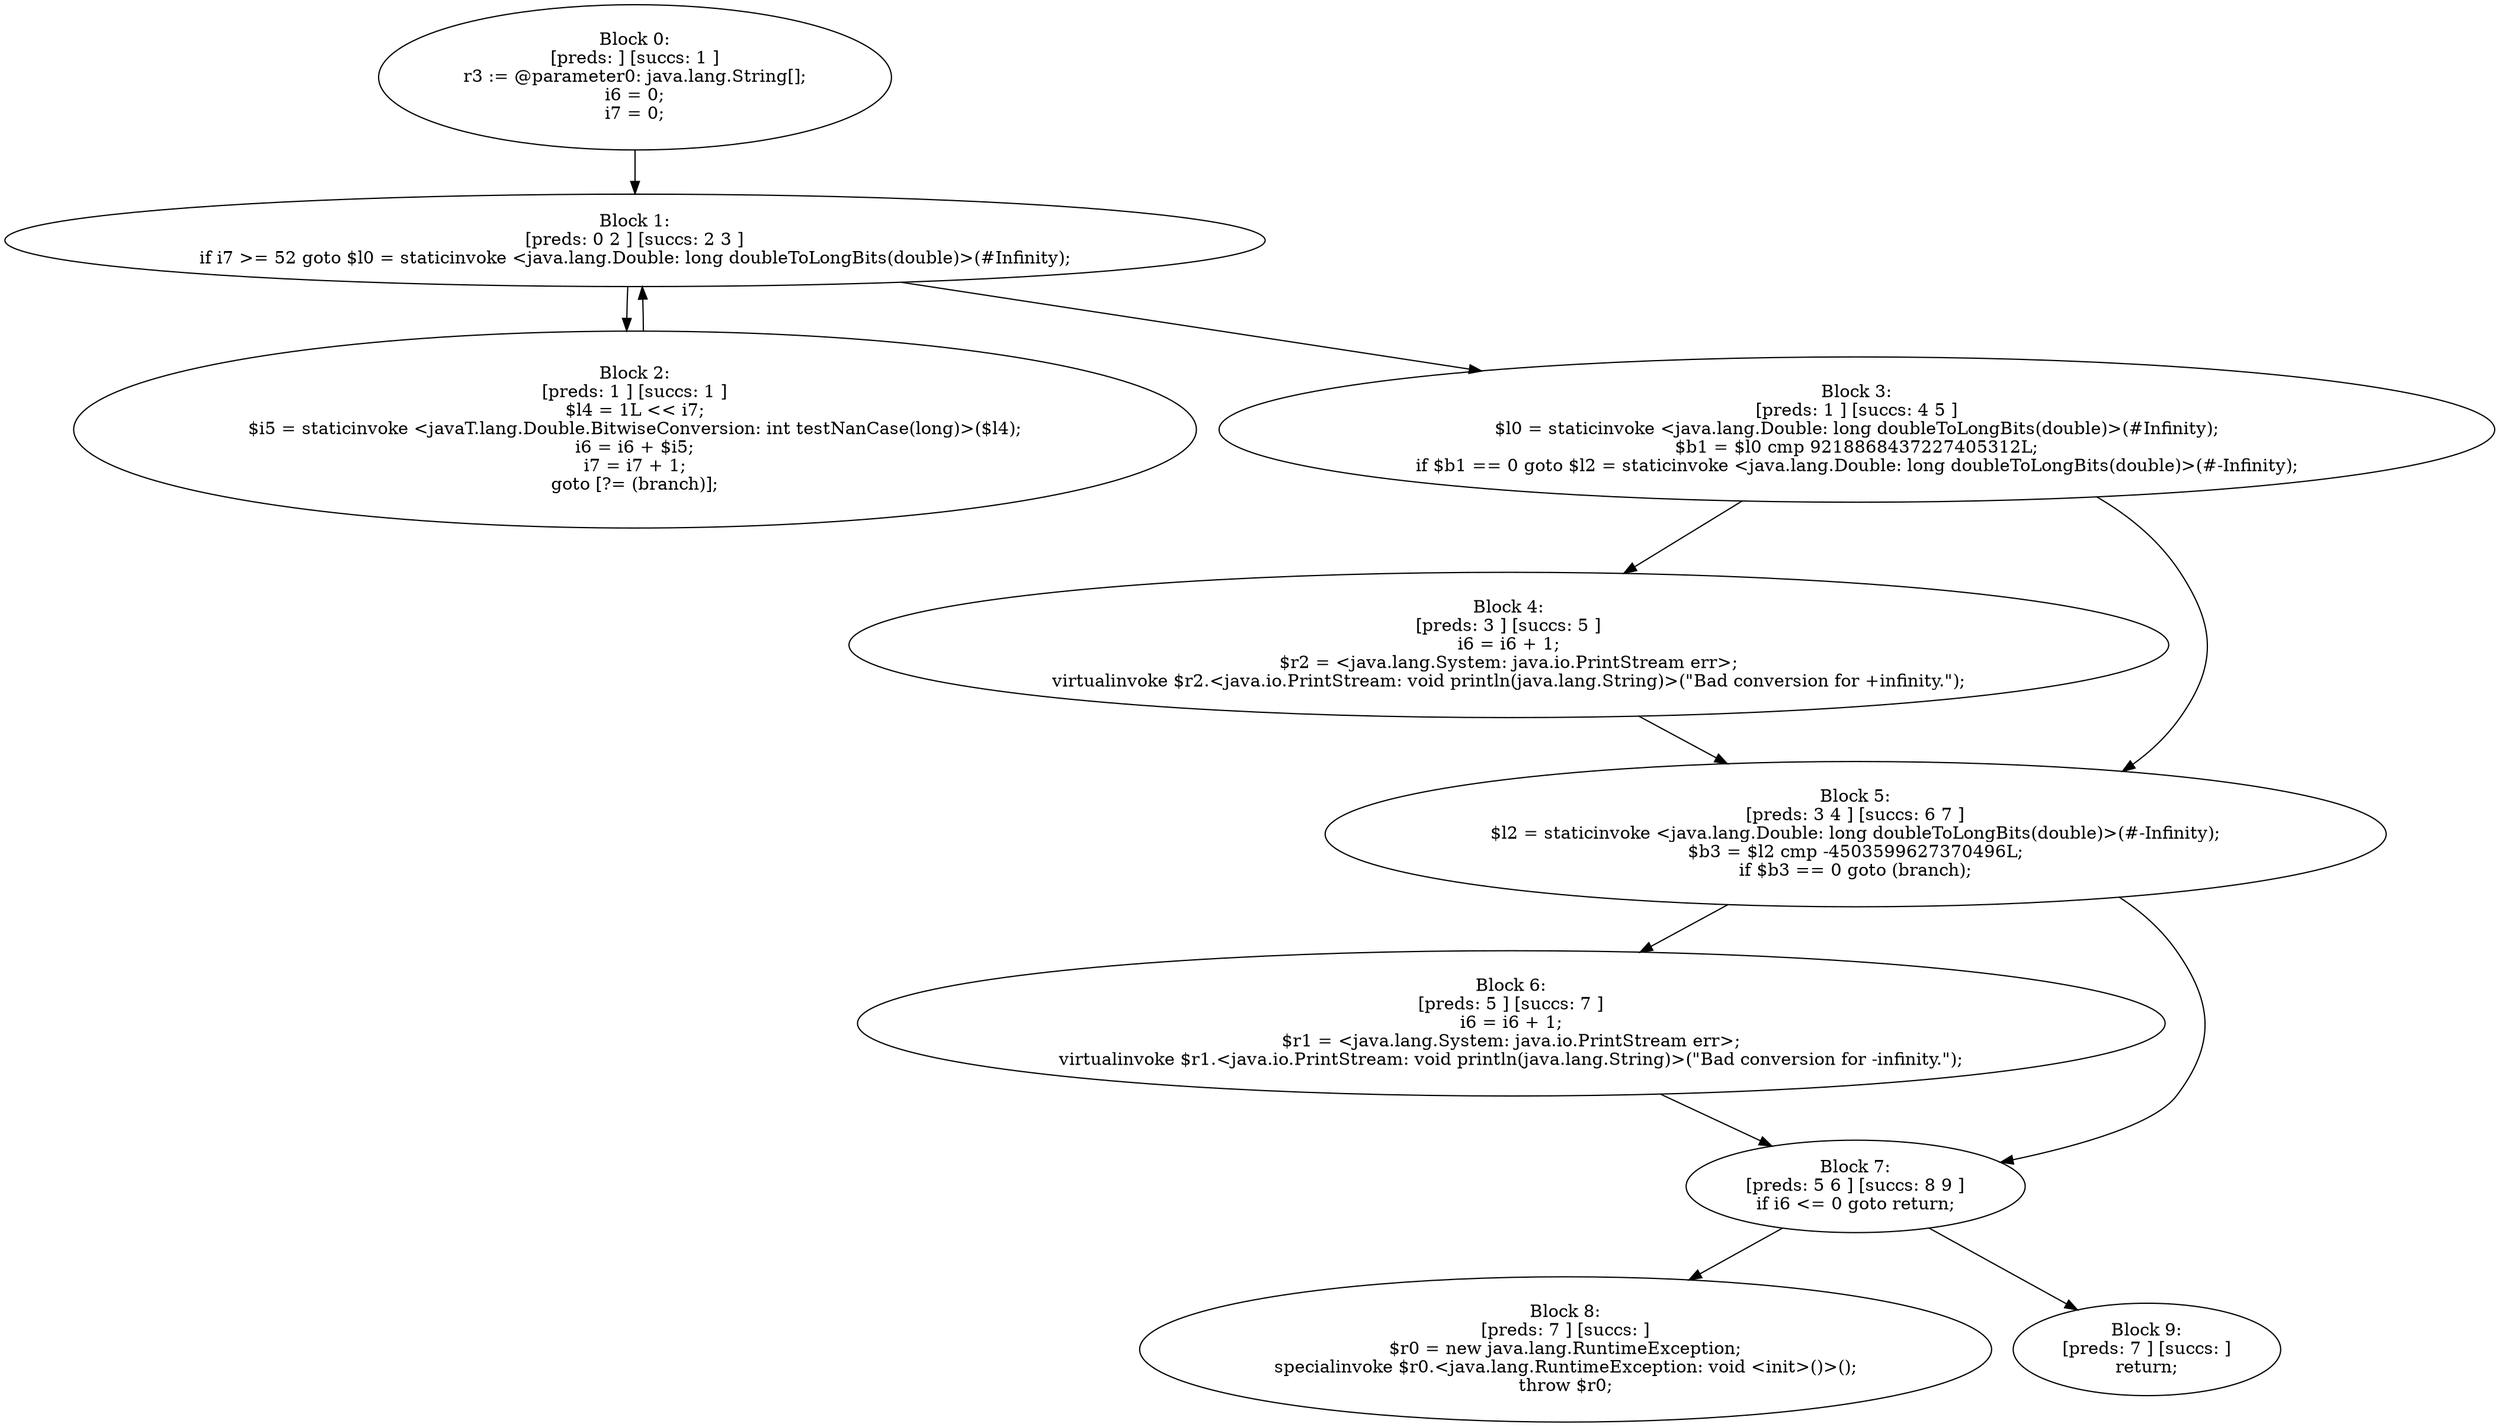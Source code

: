 digraph "unitGraph" {
    "Block 0:
[preds: ] [succs: 1 ]
r3 := @parameter0: java.lang.String[];
i6 = 0;
i7 = 0;
"
    "Block 1:
[preds: 0 2 ] [succs: 2 3 ]
if i7 >= 52 goto $l0 = staticinvoke <java.lang.Double: long doubleToLongBits(double)>(#Infinity);
"
    "Block 2:
[preds: 1 ] [succs: 1 ]
$l4 = 1L << i7;
$i5 = staticinvoke <javaT.lang.Double.BitwiseConversion: int testNanCase(long)>($l4);
i6 = i6 + $i5;
i7 = i7 + 1;
goto [?= (branch)];
"
    "Block 3:
[preds: 1 ] [succs: 4 5 ]
$l0 = staticinvoke <java.lang.Double: long doubleToLongBits(double)>(#Infinity);
$b1 = $l0 cmp 9218868437227405312L;
if $b1 == 0 goto $l2 = staticinvoke <java.lang.Double: long doubleToLongBits(double)>(#-Infinity);
"
    "Block 4:
[preds: 3 ] [succs: 5 ]
i6 = i6 + 1;
$r2 = <java.lang.System: java.io.PrintStream err>;
virtualinvoke $r2.<java.io.PrintStream: void println(java.lang.String)>(\"Bad conversion for +infinity.\");
"
    "Block 5:
[preds: 3 4 ] [succs: 6 7 ]
$l2 = staticinvoke <java.lang.Double: long doubleToLongBits(double)>(#-Infinity);
$b3 = $l2 cmp -4503599627370496L;
if $b3 == 0 goto (branch);
"
    "Block 6:
[preds: 5 ] [succs: 7 ]
i6 = i6 + 1;
$r1 = <java.lang.System: java.io.PrintStream err>;
virtualinvoke $r1.<java.io.PrintStream: void println(java.lang.String)>(\"Bad conversion for -infinity.\");
"
    "Block 7:
[preds: 5 6 ] [succs: 8 9 ]
if i6 <= 0 goto return;
"
    "Block 8:
[preds: 7 ] [succs: ]
$r0 = new java.lang.RuntimeException;
specialinvoke $r0.<java.lang.RuntimeException: void <init>()>();
throw $r0;
"
    "Block 9:
[preds: 7 ] [succs: ]
return;
"
    "Block 0:
[preds: ] [succs: 1 ]
r3 := @parameter0: java.lang.String[];
i6 = 0;
i7 = 0;
"->"Block 1:
[preds: 0 2 ] [succs: 2 3 ]
if i7 >= 52 goto $l0 = staticinvoke <java.lang.Double: long doubleToLongBits(double)>(#Infinity);
";
    "Block 1:
[preds: 0 2 ] [succs: 2 3 ]
if i7 >= 52 goto $l0 = staticinvoke <java.lang.Double: long doubleToLongBits(double)>(#Infinity);
"->"Block 2:
[preds: 1 ] [succs: 1 ]
$l4 = 1L << i7;
$i5 = staticinvoke <javaT.lang.Double.BitwiseConversion: int testNanCase(long)>($l4);
i6 = i6 + $i5;
i7 = i7 + 1;
goto [?= (branch)];
";
    "Block 1:
[preds: 0 2 ] [succs: 2 3 ]
if i7 >= 52 goto $l0 = staticinvoke <java.lang.Double: long doubleToLongBits(double)>(#Infinity);
"->"Block 3:
[preds: 1 ] [succs: 4 5 ]
$l0 = staticinvoke <java.lang.Double: long doubleToLongBits(double)>(#Infinity);
$b1 = $l0 cmp 9218868437227405312L;
if $b1 == 0 goto $l2 = staticinvoke <java.lang.Double: long doubleToLongBits(double)>(#-Infinity);
";
    "Block 2:
[preds: 1 ] [succs: 1 ]
$l4 = 1L << i7;
$i5 = staticinvoke <javaT.lang.Double.BitwiseConversion: int testNanCase(long)>($l4);
i6 = i6 + $i5;
i7 = i7 + 1;
goto [?= (branch)];
"->"Block 1:
[preds: 0 2 ] [succs: 2 3 ]
if i7 >= 52 goto $l0 = staticinvoke <java.lang.Double: long doubleToLongBits(double)>(#Infinity);
";
    "Block 3:
[preds: 1 ] [succs: 4 5 ]
$l0 = staticinvoke <java.lang.Double: long doubleToLongBits(double)>(#Infinity);
$b1 = $l0 cmp 9218868437227405312L;
if $b1 == 0 goto $l2 = staticinvoke <java.lang.Double: long doubleToLongBits(double)>(#-Infinity);
"->"Block 4:
[preds: 3 ] [succs: 5 ]
i6 = i6 + 1;
$r2 = <java.lang.System: java.io.PrintStream err>;
virtualinvoke $r2.<java.io.PrintStream: void println(java.lang.String)>(\"Bad conversion for +infinity.\");
";
    "Block 3:
[preds: 1 ] [succs: 4 5 ]
$l0 = staticinvoke <java.lang.Double: long doubleToLongBits(double)>(#Infinity);
$b1 = $l0 cmp 9218868437227405312L;
if $b1 == 0 goto $l2 = staticinvoke <java.lang.Double: long doubleToLongBits(double)>(#-Infinity);
"->"Block 5:
[preds: 3 4 ] [succs: 6 7 ]
$l2 = staticinvoke <java.lang.Double: long doubleToLongBits(double)>(#-Infinity);
$b3 = $l2 cmp -4503599627370496L;
if $b3 == 0 goto (branch);
";
    "Block 4:
[preds: 3 ] [succs: 5 ]
i6 = i6 + 1;
$r2 = <java.lang.System: java.io.PrintStream err>;
virtualinvoke $r2.<java.io.PrintStream: void println(java.lang.String)>(\"Bad conversion for +infinity.\");
"->"Block 5:
[preds: 3 4 ] [succs: 6 7 ]
$l2 = staticinvoke <java.lang.Double: long doubleToLongBits(double)>(#-Infinity);
$b3 = $l2 cmp -4503599627370496L;
if $b3 == 0 goto (branch);
";
    "Block 5:
[preds: 3 4 ] [succs: 6 7 ]
$l2 = staticinvoke <java.lang.Double: long doubleToLongBits(double)>(#-Infinity);
$b3 = $l2 cmp -4503599627370496L;
if $b3 == 0 goto (branch);
"->"Block 6:
[preds: 5 ] [succs: 7 ]
i6 = i6 + 1;
$r1 = <java.lang.System: java.io.PrintStream err>;
virtualinvoke $r1.<java.io.PrintStream: void println(java.lang.String)>(\"Bad conversion for -infinity.\");
";
    "Block 5:
[preds: 3 4 ] [succs: 6 7 ]
$l2 = staticinvoke <java.lang.Double: long doubleToLongBits(double)>(#-Infinity);
$b3 = $l2 cmp -4503599627370496L;
if $b3 == 0 goto (branch);
"->"Block 7:
[preds: 5 6 ] [succs: 8 9 ]
if i6 <= 0 goto return;
";
    "Block 6:
[preds: 5 ] [succs: 7 ]
i6 = i6 + 1;
$r1 = <java.lang.System: java.io.PrintStream err>;
virtualinvoke $r1.<java.io.PrintStream: void println(java.lang.String)>(\"Bad conversion for -infinity.\");
"->"Block 7:
[preds: 5 6 ] [succs: 8 9 ]
if i6 <= 0 goto return;
";
    "Block 7:
[preds: 5 6 ] [succs: 8 9 ]
if i6 <= 0 goto return;
"->"Block 8:
[preds: 7 ] [succs: ]
$r0 = new java.lang.RuntimeException;
specialinvoke $r0.<java.lang.RuntimeException: void <init>()>();
throw $r0;
";
    "Block 7:
[preds: 5 6 ] [succs: 8 9 ]
if i6 <= 0 goto return;
"->"Block 9:
[preds: 7 ] [succs: ]
return;
";
}

